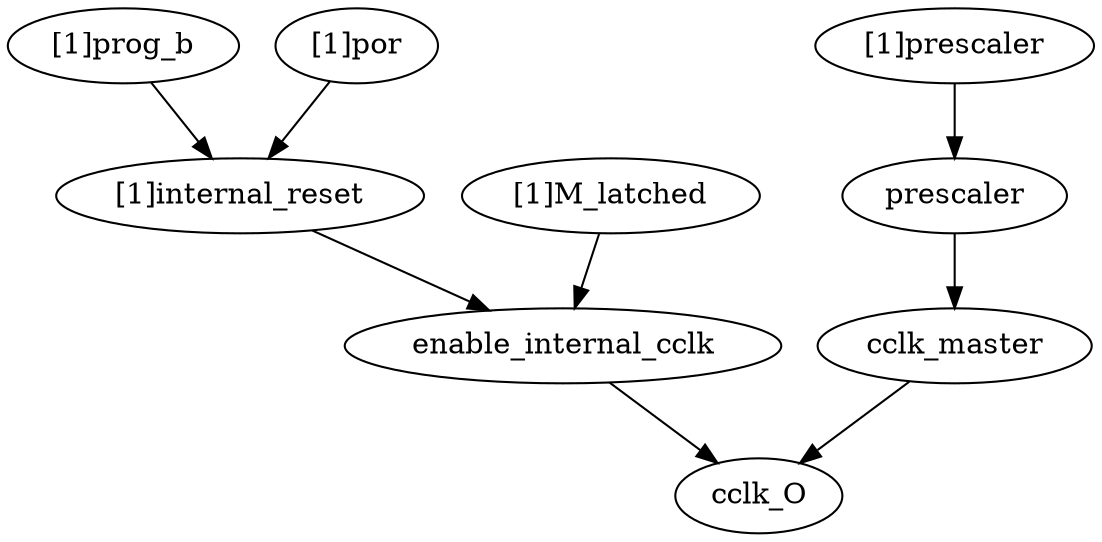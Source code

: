 strict digraph "" {
	cclk_master	 [complexity=3,
		importance=0.0332345835192,
		rank=0.0110781945064];
	cclk_O	 [complexity=0,
		importance=0.0181894502258,
		rank=0.0];
	cclk_master -> cclk_O;
	enable_internal_cclk	 [complexity=3,
		importance=0.0307664053275,
		rank=0.0102554684425];
	enable_internal_cclk -> cclk_O;
	prescaler	 [complexity=5,
		importance=0.0482797168126,
		rank=0.00965594336252];
	prescaler -> cclk_master;
	"[1]internal_reset"	 [complexity=4,
		importance=0.0841004556979,
		rank=0.0210251139245];
	"[1]internal_reset" -> enable_internal_cclk;
	"[1]prog_b"	 [complexity=7,
		importance=0.0953841759479,
		rank=0.0136263108497];
	"[1]prog_b" -> "[1]internal_reset";
	"[1]M_latched"	 [complexity=4,
		importance=0.0463793228038,
		rank=0.011594830701];
	"[1]M_latched" -> enable_internal_cclk;
	"[1]prescaler"	 [complexity=7,
		importance=0.063324850106,
		rank=0.00904640715799];
	"[1]prescaler" -> prescaler;
	"[1]por"	 [complexity=7,
		importance=0.0953841759479,
		rank=0.0136263108497];
	"[1]por" -> "[1]internal_reset";
}
